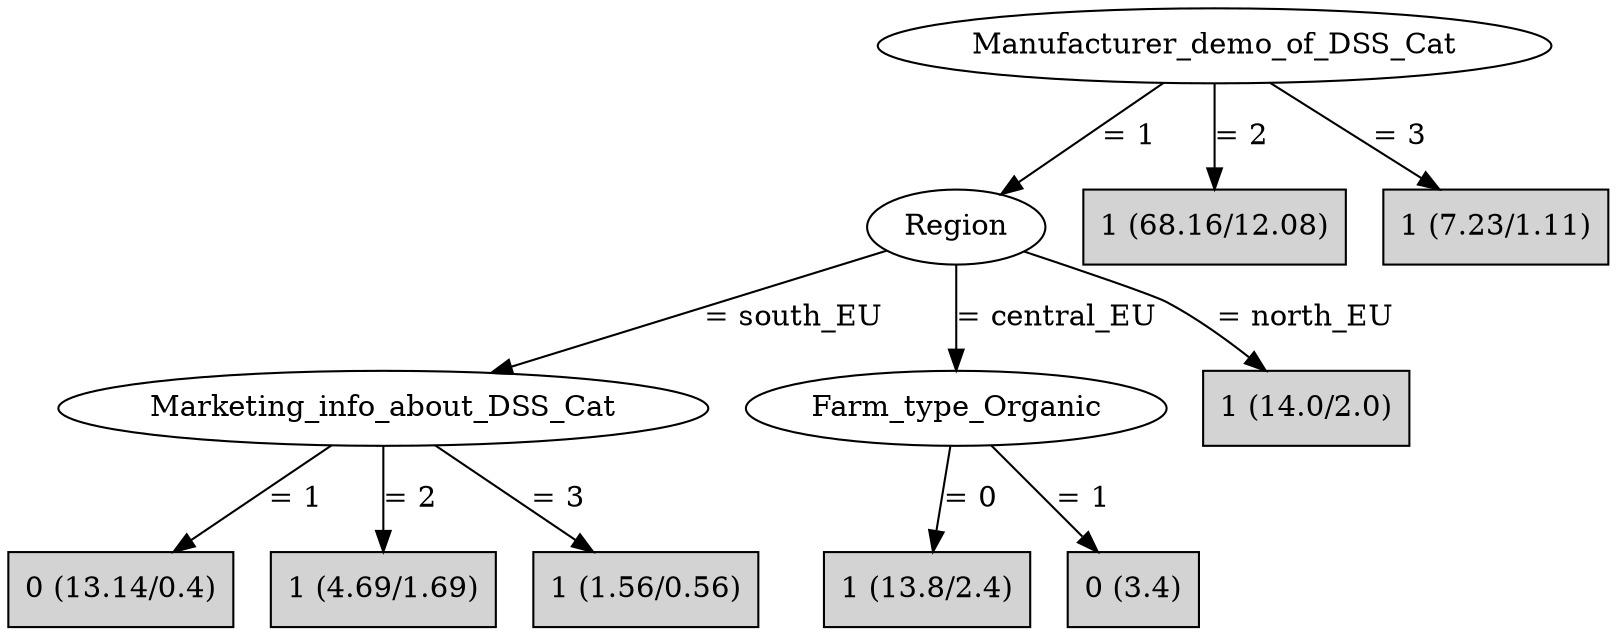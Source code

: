 digraph J48Tree {
N0 [label="Manufacturer_demo_of_DSS_Cat" ]
N0->N1 [label="= 1"]
N1 [label="Region" ]
N1->N2 [label="= south_EU"]
N2 [label="Marketing_info_about_DSS_Cat" ]
N2->N3 [label="= 1"]
N3 [label="0 (13.14/0.4)" shape=box style=filled ]
N2->N4 [label="= 2"]
N4 [label="1 (4.69/1.69)" shape=box style=filled ]
N2->N5 [label="= 3"]
N5 [label="1 (1.56/0.56)" shape=box style=filled ]
N1->N6 [label="= central_EU"]
N6 [label="Farm_type_Organic" ]
N6->N7 [label="= 0"]
N7 [label="1 (13.8/2.4)" shape=box style=filled ]
N6->N8 [label="= 1"]
N8 [label="0 (3.4)" shape=box style=filled ]
N1->N9 [label="= north_EU"]
N9 [label="1 (14.0/2.0)" shape=box style=filled ]
N0->N10 [label="= 2"]
N10 [label="1 (68.16/12.08)" shape=box style=filled ]
N0->N11 [label="= 3"]
N11 [label="1 (7.23/1.11)" shape=box style=filled ]
}

